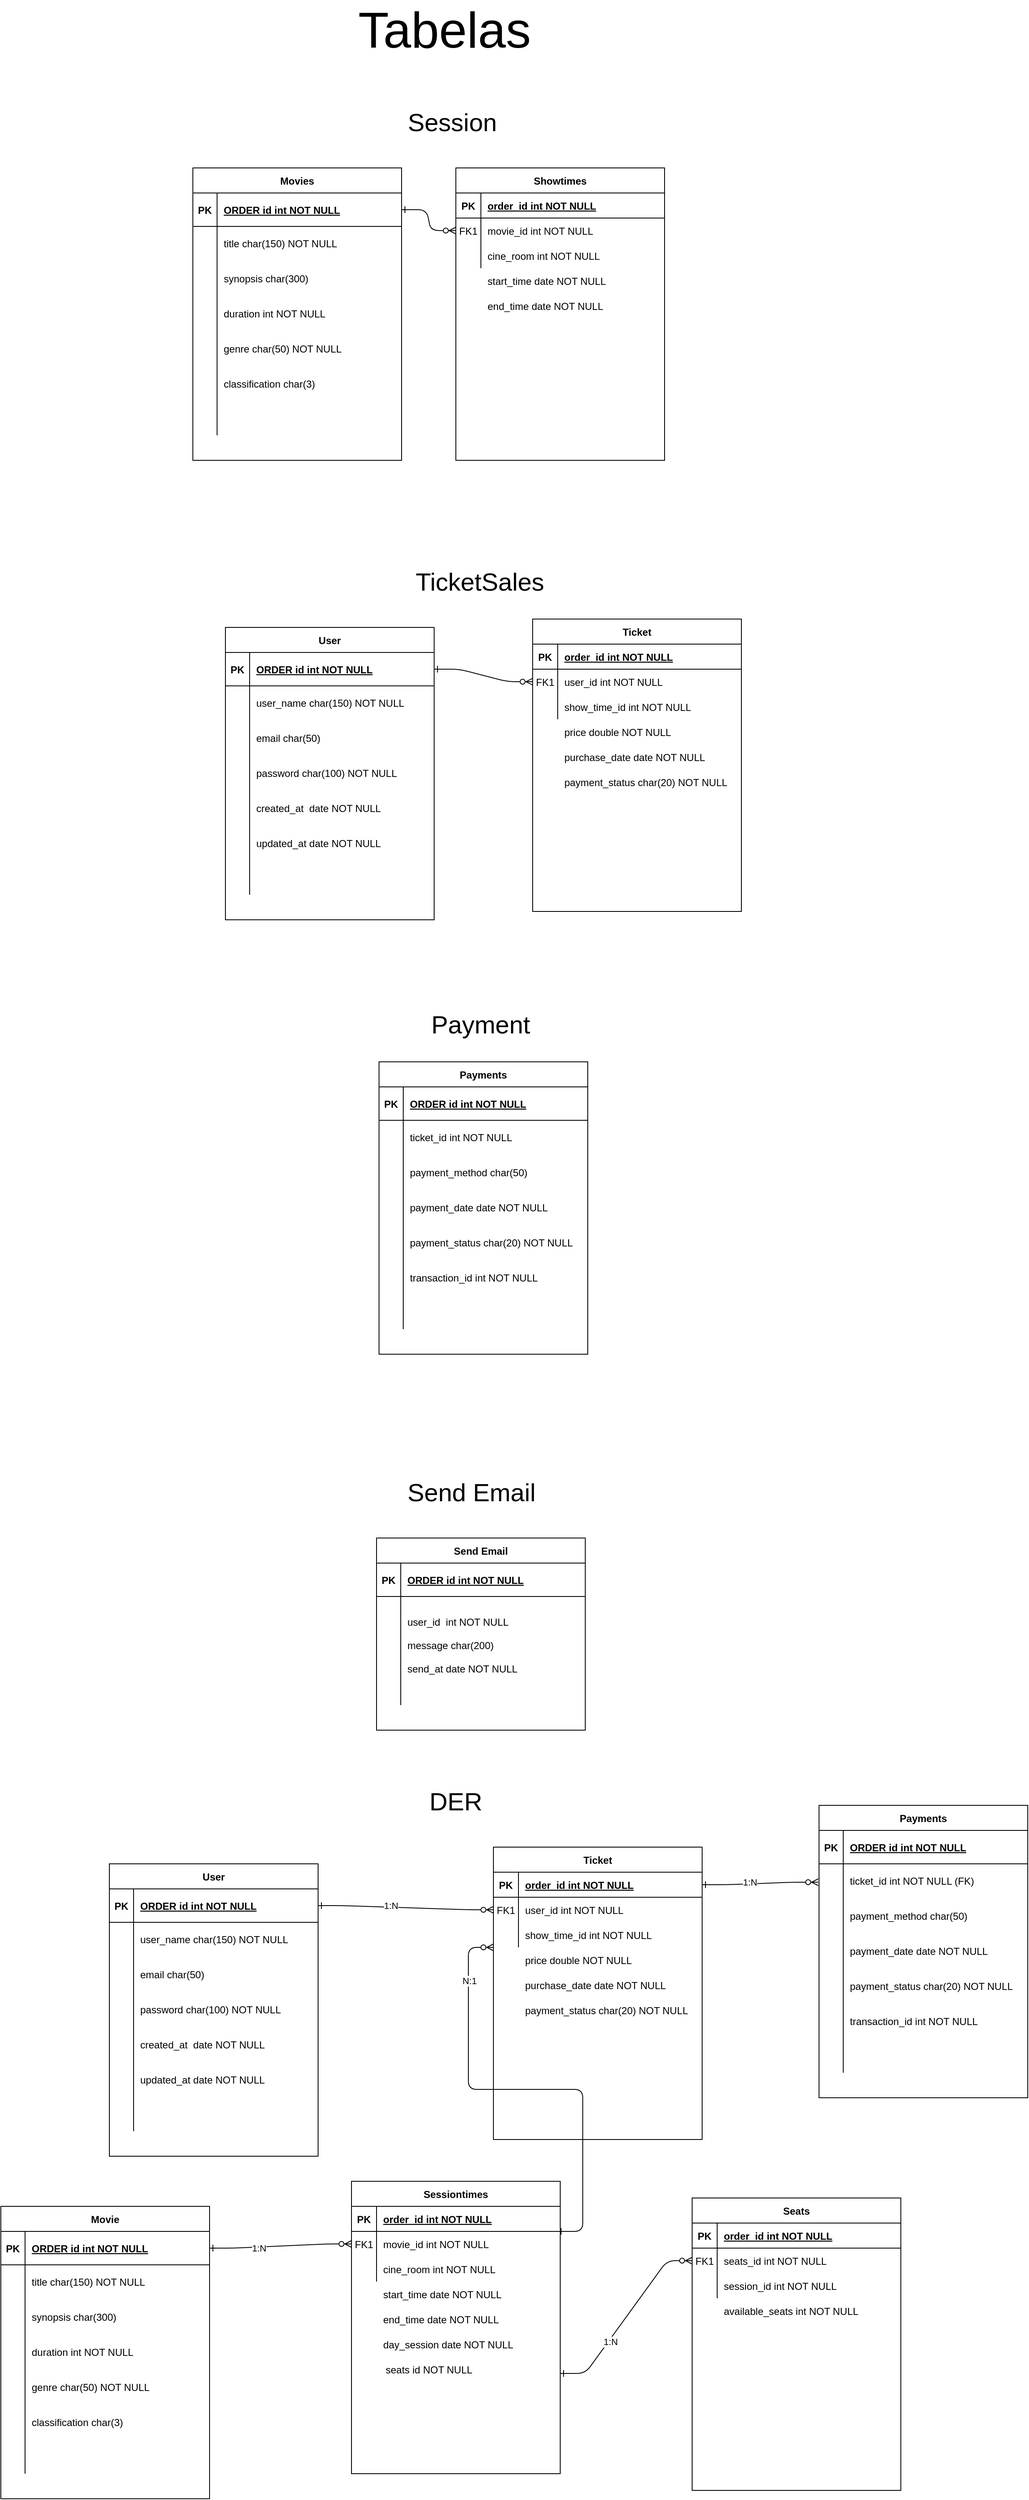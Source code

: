 <mxfile version="24.7.12">
  <diagram id="R2lEEEUBdFMjLlhIrx00" name="Page-1">
    <mxGraphModel dx="2284" dy="4046" grid="1" gridSize="10" guides="1" tooltips="1" connect="1" arrows="1" fold="1" page="1" pageScale="1" pageWidth="850" pageHeight="1100" math="0" shadow="0" extFonts="Permanent Marker^https://fonts.googleapis.com/css?family=Permanent+Marker">
      <root>
        <mxCell id="0" />
        <mxCell id="1" parent="0" />
        <mxCell id="wwVurhVHgyo2pNSKUcqr-189" value="" style="edgeStyle=entityRelationEdgeStyle;endArrow=ERzeroToMany;startArrow=ERone;endFill=1;startFill=0;exitX=1;exitY=0.5;exitDx=0;exitDy=0;" parent="1" edge="1">
          <mxGeometry width="100" height="100" relative="1" as="geometry">
            <mxPoint x="387" y="470" as="sourcePoint" />
            <mxPoint x="310" y="130" as="targetPoint" />
            <Array as="points">
              <mxPoint x="277" y="278" />
              <mxPoint x="337" y="305" />
              <mxPoint x="337" y="305" />
            </Array>
          </mxGeometry>
        </mxCell>
        <mxCell id="wwVurhVHgyo2pNSKUcqr-193" value="N:1" style="edgeLabel;html=1;align=center;verticalAlign=middle;resizable=0;points=[];" parent="wwVurhVHgyo2pNSKUcqr-189" vertex="1" connectable="0">
          <mxGeometry x="0.739" y="-1" relative="1" as="geometry">
            <mxPoint as="offset" />
          </mxGeometry>
        </mxCell>
        <mxCell id="C-vyLk0tnHw3VtMMgP7b-1" value="" style="edgeStyle=entityRelationEdgeStyle;endArrow=ERzeroToMany;startArrow=ERone;endFill=1;startFill=0;" parent="1" source="C-vyLk0tnHw3VtMMgP7b-24" target="C-vyLk0tnHw3VtMMgP7b-6" edge="1">
          <mxGeometry width="100" height="100" relative="1" as="geometry">
            <mxPoint x="180" y="-1360" as="sourcePoint" />
            <mxPoint x="280" y="-1460" as="targetPoint" />
          </mxGeometry>
        </mxCell>
        <mxCell id="C-vyLk0tnHw3VtMMgP7b-2" value="Showtimes" style="shape=table;startSize=30;container=1;collapsible=1;childLayout=tableLayout;fixedRows=1;rowLines=0;fontStyle=1;align=center;resizeLast=1;" parent="1" vertex="1">
          <mxGeometry x="265" y="-2000" width="250" height="350" as="geometry" />
        </mxCell>
        <mxCell id="C-vyLk0tnHw3VtMMgP7b-3" value="" style="shape=partialRectangle;collapsible=0;dropTarget=0;pointerEvents=0;fillColor=none;points=[[0,0.5],[1,0.5]];portConstraint=eastwest;top=0;left=0;right=0;bottom=1;" parent="C-vyLk0tnHw3VtMMgP7b-2" vertex="1">
          <mxGeometry y="30" width="250" height="30" as="geometry" />
        </mxCell>
        <mxCell id="C-vyLk0tnHw3VtMMgP7b-4" value="PK" style="shape=partialRectangle;overflow=hidden;connectable=0;fillColor=none;top=0;left=0;bottom=0;right=0;fontStyle=1;" parent="C-vyLk0tnHw3VtMMgP7b-3" vertex="1">
          <mxGeometry width="30" height="30" as="geometry">
            <mxRectangle width="30" height="30" as="alternateBounds" />
          </mxGeometry>
        </mxCell>
        <mxCell id="C-vyLk0tnHw3VtMMgP7b-5" value="order_id int NOT NULL " style="shape=partialRectangle;overflow=hidden;connectable=0;fillColor=none;top=0;left=0;bottom=0;right=0;align=left;spacingLeft=6;fontStyle=5;" parent="C-vyLk0tnHw3VtMMgP7b-3" vertex="1">
          <mxGeometry x="30" width="220" height="30" as="geometry">
            <mxRectangle width="220" height="30" as="alternateBounds" />
          </mxGeometry>
        </mxCell>
        <mxCell id="C-vyLk0tnHw3VtMMgP7b-6" value="" style="shape=partialRectangle;collapsible=0;dropTarget=0;pointerEvents=0;fillColor=none;points=[[0,0.5],[1,0.5]];portConstraint=eastwest;top=0;left=0;right=0;bottom=0;" parent="C-vyLk0tnHw3VtMMgP7b-2" vertex="1">
          <mxGeometry y="60" width="250" height="30" as="geometry" />
        </mxCell>
        <mxCell id="C-vyLk0tnHw3VtMMgP7b-7" value="FK1" style="shape=partialRectangle;overflow=hidden;connectable=0;fillColor=none;top=0;left=0;bottom=0;right=0;" parent="C-vyLk0tnHw3VtMMgP7b-6" vertex="1">
          <mxGeometry width="30" height="30" as="geometry">
            <mxRectangle width="30" height="30" as="alternateBounds" />
          </mxGeometry>
        </mxCell>
        <mxCell id="C-vyLk0tnHw3VtMMgP7b-8" value="movie_id int NOT NULL" style="shape=partialRectangle;overflow=hidden;connectable=0;fillColor=none;top=0;left=0;bottom=0;right=0;align=left;spacingLeft=6;" parent="C-vyLk0tnHw3VtMMgP7b-6" vertex="1">
          <mxGeometry x="30" width="220" height="30" as="geometry">
            <mxRectangle width="220" height="30" as="alternateBounds" />
          </mxGeometry>
        </mxCell>
        <mxCell id="C-vyLk0tnHw3VtMMgP7b-9" value="" style="shape=partialRectangle;collapsible=0;dropTarget=0;pointerEvents=0;fillColor=none;points=[[0,0.5],[1,0.5]];portConstraint=eastwest;top=0;left=0;right=0;bottom=0;" parent="C-vyLk0tnHw3VtMMgP7b-2" vertex="1">
          <mxGeometry y="90" width="250" height="30" as="geometry" />
        </mxCell>
        <mxCell id="C-vyLk0tnHw3VtMMgP7b-10" value="" style="shape=partialRectangle;overflow=hidden;connectable=0;fillColor=none;top=0;left=0;bottom=0;right=0;" parent="C-vyLk0tnHw3VtMMgP7b-9" vertex="1">
          <mxGeometry width="30" height="30" as="geometry">
            <mxRectangle width="30" height="30" as="alternateBounds" />
          </mxGeometry>
        </mxCell>
        <mxCell id="C-vyLk0tnHw3VtMMgP7b-11" value="cine_room int NOT NULL" style="shape=partialRectangle;overflow=hidden;connectable=0;fillColor=none;top=0;left=0;bottom=0;right=0;align=left;spacingLeft=6;" parent="C-vyLk0tnHw3VtMMgP7b-9" vertex="1">
          <mxGeometry x="30" width="220" height="30" as="geometry">
            <mxRectangle width="220" height="30" as="alternateBounds" />
          </mxGeometry>
        </mxCell>
        <mxCell id="C-vyLk0tnHw3VtMMgP7b-23" value="Movies" style="shape=table;startSize=30;container=1;collapsible=1;childLayout=tableLayout;fixedRows=1;rowLines=0;fontStyle=1;align=center;resizeLast=1;" parent="1" vertex="1">
          <mxGeometry x="-50" y="-2000" width="250" height="350" as="geometry">
            <mxRectangle x="121" y="120" width="80" height="30" as="alternateBounds" />
          </mxGeometry>
        </mxCell>
        <mxCell id="C-vyLk0tnHw3VtMMgP7b-24" value="" style="shape=partialRectangle;collapsible=0;dropTarget=0;pointerEvents=0;fillColor=none;points=[[0,0.5],[1,0.5]];portConstraint=eastwest;top=0;left=0;right=0;bottom=1;" parent="C-vyLk0tnHw3VtMMgP7b-23" vertex="1">
          <mxGeometry y="30" width="250" height="40" as="geometry" />
        </mxCell>
        <mxCell id="C-vyLk0tnHw3VtMMgP7b-25" value="PK" style="shape=partialRectangle;overflow=hidden;connectable=0;fillColor=none;top=0;left=0;bottom=0;right=0;fontStyle=1;" parent="C-vyLk0tnHw3VtMMgP7b-24" vertex="1">
          <mxGeometry width="29" height="40" as="geometry">
            <mxRectangle width="29" height="40" as="alternateBounds" />
          </mxGeometry>
        </mxCell>
        <mxCell id="C-vyLk0tnHw3VtMMgP7b-26" value="ORDER id int NOT NULL" style="shape=partialRectangle;overflow=hidden;connectable=0;fillColor=none;top=0;left=0;bottom=0;right=0;align=left;spacingLeft=6;fontStyle=5;" parent="C-vyLk0tnHw3VtMMgP7b-24" vertex="1">
          <mxGeometry x="29" width="221" height="40" as="geometry">
            <mxRectangle width="221" height="40" as="alternateBounds" />
          </mxGeometry>
        </mxCell>
        <mxCell id="C-vyLk0tnHw3VtMMgP7b-27" value="" style="shape=partialRectangle;collapsible=0;dropTarget=0;pointerEvents=0;fillColor=none;points=[[0,0.5],[1,0.5]];portConstraint=eastwest;top=0;left=0;right=0;bottom=0;" parent="C-vyLk0tnHw3VtMMgP7b-23" vertex="1">
          <mxGeometry y="70" width="250" height="250" as="geometry" />
        </mxCell>
        <mxCell id="C-vyLk0tnHw3VtMMgP7b-28" value="" style="shape=partialRectangle;overflow=hidden;connectable=0;fillColor=none;top=0;left=0;bottom=0;right=0;" parent="C-vyLk0tnHw3VtMMgP7b-27" vertex="1">
          <mxGeometry width="29" height="250" as="geometry">
            <mxRectangle width="29" height="250" as="alternateBounds" />
          </mxGeometry>
        </mxCell>
        <mxCell id="C-vyLk0tnHw3VtMMgP7b-29" value="title char(150) NOT NULL&#xa;&#xa;&#xa;synopsis char(300)&#xa;&#xa;&#xa;duration int NOT NULL&#xa;&#xa;&#xa;genre char(50) NOT NULL&#xa;&#xa;&#xa;classification char(3)&#xa;&#xa;&#xa;" style="shape=partialRectangle;overflow=hidden;connectable=0;fillColor=none;top=0;left=0;bottom=0;right=0;align=left;spacingLeft=6;" parent="C-vyLk0tnHw3VtMMgP7b-27" vertex="1">
          <mxGeometry x="29" width="221" height="250" as="geometry">
            <mxRectangle width="221" height="250" as="alternateBounds" />
          </mxGeometry>
        </mxCell>
        <mxCell id="wwVurhVHgyo2pNSKUcqr-1" value="&lt;font style=&quot;font-size: 30px;&quot;&gt;Session&amp;nbsp;&lt;/font&gt;" style="text;html=1;align=center;verticalAlign=middle;whiteSpace=wrap;rounded=0;" parent="1" vertex="1">
          <mxGeometry x="130" y="-2060" width="270" height="10" as="geometry" />
        </mxCell>
        <mxCell id="wwVurhVHgyo2pNSKUcqr-3" value="" style="shape=partialRectangle;overflow=hidden;connectable=0;fillColor=none;top=0;left=0;bottom=0;right=0;" parent="1" vertex="1">
          <mxGeometry x="-39" y="-1870" width="29" height="30" as="geometry">
            <mxRectangle width="29" height="30" as="alternateBounds" />
          </mxGeometry>
        </mxCell>
        <mxCell id="wwVurhVHgyo2pNSKUcqr-4" value="start_time date NOT NULL" style="shape=partialRectangle;overflow=hidden;connectable=0;fillColor=none;top=0;left=0;bottom=0;right=0;align=left;spacingLeft=6;" parent="1" vertex="1">
          <mxGeometry x="295" y="-1880" width="220" height="30" as="geometry">
            <mxRectangle width="220" height="30" as="alternateBounds" />
          </mxGeometry>
        </mxCell>
        <mxCell id="wwVurhVHgyo2pNSKUcqr-5" value="end_time date NOT NULL" style="shape=partialRectangle;overflow=hidden;connectable=0;fillColor=none;top=0;left=0;bottom=0;right=0;align=left;spacingLeft=6;" parent="1" vertex="1">
          <mxGeometry x="295" y="-1850" width="220" height="30" as="geometry">
            <mxRectangle width="220" height="30" as="alternateBounds" />
          </mxGeometry>
        </mxCell>
        <mxCell id="wwVurhVHgyo2pNSKUcqr-28" value="" style="edgeStyle=entityRelationEdgeStyle;endArrow=ERzeroToMany;startArrow=ERone;endFill=1;startFill=0;" parent="1" source="wwVurhVHgyo2pNSKUcqr-40" target="wwVurhVHgyo2pNSKUcqr-33" edge="1">
          <mxGeometry width="100" height="100" relative="1" as="geometry">
            <mxPoint x="272" y="-820" as="sourcePoint" />
            <mxPoint x="372" y="-920" as="targetPoint" />
          </mxGeometry>
        </mxCell>
        <mxCell id="wwVurhVHgyo2pNSKUcqr-29" value="Ticket" style="shape=table;startSize=30;container=1;collapsible=1;childLayout=tableLayout;fixedRows=1;rowLines=0;fontStyle=1;align=center;resizeLast=1;" parent="1" vertex="1">
          <mxGeometry x="357" y="-1460" width="250" height="350" as="geometry" />
        </mxCell>
        <mxCell id="wwVurhVHgyo2pNSKUcqr-30" value="" style="shape=partialRectangle;collapsible=0;dropTarget=0;pointerEvents=0;fillColor=none;points=[[0,0.5],[1,0.5]];portConstraint=eastwest;top=0;left=0;right=0;bottom=1;" parent="wwVurhVHgyo2pNSKUcqr-29" vertex="1">
          <mxGeometry y="30" width="250" height="30" as="geometry" />
        </mxCell>
        <mxCell id="wwVurhVHgyo2pNSKUcqr-31" value="PK" style="shape=partialRectangle;overflow=hidden;connectable=0;fillColor=none;top=0;left=0;bottom=0;right=0;fontStyle=1;" parent="wwVurhVHgyo2pNSKUcqr-30" vertex="1">
          <mxGeometry width="30" height="30" as="geometry">
            <mxRectangle width="30" height="30" as="alternateBounds" />
          </mxGeometry>
        </mxCell>
        <mxCell id="wwVurhVHgyo2pNSKUcqr-32" value="order_id int NOT NULL " style="shape=partialRectangle;overflow=hidden;connectable=0;fillColor=none;top=0;left=0;bottom=0;right=0;align=left;spacingLeft=6;fontStyle=5;" parent="wwVurhVHgyo2pNSKUcqr-30" vertex="1">
          <mxGeometry x="30" width="220" height="30" as="geometry">
            <mxRectangle width="220" height="30" as="alternateBounds" />
          </mxGeometry>
        </mxCell>
        <mxCell id="wwVurhVHgyo2pNSKUcqr-33" value="" style="shape=partialRectangle;collapsible=0;dropTarget=0;pointerEvents=0;fillColor=none;points=[[0,0.5],[1,0.5]];portConstraint=eastwest;top=0;left=0;right=0;bottom=0;" parent="wwVurhVHgyo2pNSKUcqr-29" vertex="1">
          <mxGeometry y="60" width="250" height="30" as="geometry" />
        </mxCell>
        <mxCell id="wwVurhVHgyo2pNSKUcqr-34" value="FK1" style="shape=partialRectangle;overflow=hidden;connectable=0;fillColor=none;top=0;left=0;bottom=0;right=0;" parent="wwVurhVHgyo2pNSKUcqr-33" vertex="1">
          <mxGeometry width="30" height="30" as="geometry">
            <mxRectangle width="30" height="30" as="alternateBounds" />
          </mxGeometry>
        </mxCell>
        <mxCell id="wwVurhVHgyo2pNSKUcqr-35" value="user_id int NOT NULL" style="shape=partialRectangle;overflow=hidden;connectable=0;fillColor=none;top=0;left=0;bottom=0;right=0;align=left;spacingLeft=6;" parent="wwVurhVHgyo2pNSKUcqr-33" vertex="1">
          <mxGeometry x="30" width="220" height="30" as="geometry">
            <mxRectangle width="220" height="30" as="alternateBounds" />
          </mxGeometry>
        </mxCell>
        <mxCell id="wwVurhVHgyo2pNSKUcqr-36" value="" style="shape=partialRectangle;collapsible=0;dropTarget=0;pointerEvents=0;fillColor=none;points=[[0,0.5],[1,0.5]];portConstraint=eastwest;top=0;left=0;right=0;bottom=0;" parent="wwVurhVHgyo2pNSKUcqr-29" vertex="1">
          <mxGeometry y="90" width="250" height="30" as="geometry" />
        </mxCell>
        <mxCell id="wwVurhVHgyo2pNSKUcqr-37" value="" style="shape=partialRectangle;overflow=hidden;connectable=0;fillColor=none;top=0;left=0;bottom=0;right=0;" parent="wwVurhVHgyo2pNSKUcqr-36" vertex="1">
          <mxGeometry width="30" height="30" as="geometry">
            <mxRectangle width="30" height="30" as="alternateBounds" />
          </mxGeometry>
        </mxCell>
        <mxCell id="wwVurhVHgyo2pNSKUcqr-38" value="show_time_id int NOT NULL" style="shape=partialRectangle;overflow=hidden;connectable=0;fillColor=none;top=0;left=0;bottom=0;right=0;align=left;spacingLeft=6;" parent="wwVurhVHgyo2pNSKUcqr-36" vertex="1">
          <mxGeometry x="30" width="220" height="30" as="geometry">
            <mxRectangle width="220" height="30" as="alternateBounds" />
          </mxGeometry>
        </mxCell>
        <mxCell id="wwVurhVHgyo2pNSKUcqr-39" value="User" style="shape=table;startSize=30;container=1;collapsible=1;childLayout=tableLayout;fixedRows=1;rowLines=0;fontStyle=1;align=center;resizeLast=1;" parent="1" vertex="1">
          <mxGeometry x="-11" y="-1450" width="250" height="350" as="geometry">
            <mxRectangle x="121" y="120" width="80" height="30" as="alternateBounds" />
          </mxGeometry>
        </mxCell>
        <mxCell id="wwVurhVHgyo2pNSKUcqr-40" value="" style="shape=partialRectangle;collapsible=0;dropTarget=0;pointerEvents=0;fillColor=none;points=[[0,0.5],[1,0.5]];portConstraint=eastwest;top=0;left=0;right=0;bottom=1;" parent="wwVurhVHgyo2pNSKUcqr-39" vertex="1">
          <mxGeometry y="30" width="250" height="40" as="geometry" />
        </mxCell>
        <mxCell id="wwVurhVHgyo2pNSKUcqr-41" value="PK" style="shape=partialRectangle;overflow=hidden;connectable=0;fillColor=none;top=0;left=0;bottom=0;right=0;fontStyle=1;" parent="wwVurhVHgyo2pNSKUcqr-40" vertex="1">
          <mxGeometry width="29" height="40" as="geometry">
            <mxRectangle width="29" height="40" as="alternateBounds" />
          </mxGeometry>
        </mxCell>
        <mxCell id="wwVurhVHgyo2pNSKUcqr-42" value="ORDER id int NOT NULL" style="shape=partialRectangle;overflow=hidden;connectable=0;fillColor=none;top=0;left=0;bottom=0;right=0;align=left;spacingLeft=6;fontStyle=5;" parent="wwVurhVHgyo2pNSKUcqr-40" vertex="1">
          <mxGeometry x="29" width="221" height="40" as="geometry">
            <mxRectangle width="221" height="40" as="alternateBounds" />
          </mxGeometry>
        </mxCell>
        <mxCell id="wwVurhVHgyo2pNSKUcqr-43" value="" style="shape=partialRectangle;collapsible=0;dropTarget=0;pointerEvents=0;fillColor=none;points=[[0,0.5],[1,0.5]];portConstraint=eastwest;top=0;left=0;right=0;bottom=0;" parent="wwVurhVHgyo2pNSKUcqr-39" vertex="1">
          <mxGeometry y="70" width="250" height="250" as="geometry" />
        </mxCell>
        <mxCell id="wwVurhVHgyo2pNSKUcqr-44" value="" style="shape=partialRectangle;overflow=hidden;connectable=0;fillColor=none;top=0;left=0;bottom=0;right=0;" parent="wwVurhVHgyo2pNSKUcqr-43" vertex="1">
          <mxGeometry width="29" height="250" as="geometry">
            <mxRectangle width="29" height="250" as="alternateBounds" />
          </mxGeometry>
        </mxCell>
        <mxCell id="wwVurhVHgyo2pNSKUcqr-45" value="user_name char(150) NOT NULL&#xa;&#xa;&#xa;email char(50)&#xa;&#xa;&#xa;password char(100) NOT NULL&#xa;&#xa;&#xa;created_at  date NOT NULL&#xa;&#xa;&#xa;updated_at date NOT NULL&#xa;&#xa;&#xa;" style="shape=partialRectangle;overflow=hidden;connectable=0;fillColor=none;top=0;left=0;bottom=0;right=0;align=left;spacingLeft=6;" parent="wwVurhVHgyo2pNSKUcqr-43" vertex="1">
          <mxGeometry x="29" width="221" height="250" as="geometry">
            <mxRectangle width="221" height="250" as="alternateBounds" />
          </mxGeometry>
        </mxCell>
        <mxCell id="wwVurhVHgyo2pNSKUcqr-46" value="&lt;font style=&quot;font-size: 30px;&quot;&gt;TicketSales&amp;nbsp;&lt;/font&gt;" style="text;html=1;align=center;verticalAlign=middle;whiteSpace=wrap;rounded=0;" parent="1" vertex="1">
          <mxGeometry x="163" y="-1510" width="270" height="10" as="geometry" />
        </mxCell>
        <mxCell id="wwVurhVHgyo2pNSKUcqr-47" value="" style="shape=partialRectangle;overflow=hidden;connectable=0;fillColor=none;top=0;left=0;bottom=0;right=0;" parent="1" vertex="1">
          <mxGeometry x="53" y="-1330" width="29" height="30" as="geometry">
            <mxRectangle width="29" height="30" as="alternateBounds" />
          </mxGeometry>
        </mxCell>
        <mxCell id="wwVurhVHgyo2pNSKUcqr-48" value="price double NOT NULL" style="shape=partialRectangle;overflow=hidden;connectable=0;fillColor=none;top=0;left=0;bottom=0;right=0;align=left;spacingLeft=6;" parent="1" vertex="1">
          <mxGeometry x="387" y="-1340" width="220" height="30" as="geometry">
            <mxRectangle width="220" height="30" as="alternateBounds" />
          </mxGeometry>
        </mxCell>
        <mxCell id="wwVurhVHgyo2pNSKUcqr-49" value="purchase_date date NOT NULL" style="shape=partialRectangle;overflow=hidden;connectable=0;fillColor=none;top=0;left=0;bottom=0;right=0;align=left;spacingLeft=6;" parent="1" vertex="1">
          <mxGeometry x="387" y="-1310" width="220" height="30" as="geometry">
            <mxRectangle width="220" height="30" as="alternateBounds" />
          </mxGeometry>
        </mxCell>
        <mxCell id="wwVurhVHgyo2pNSKUcqr-50" value="payment_status char(20) NOT NULL" style="shape=partialRectangle;overflow=hidden;connectable=0;fillColor=none;top=0;left=0;bottom=0;right=0;align=left;spacingLeft=6;" parent="1" vertex="1">
          <mxGeometry x="387" y="-1280" width="220" height="30" as="geometry">
            <mxRectangle width="220" height="30" as="alternateBounds" />
          </mxGeometry>
        </mxCell>
        <mxCell id="wwVurhVHgyo2pNSKUcqr-85" value="Payments" style="shape=table;startSize=30;container=1;collapsible=1;childLayout=tableLayout;fixedRows=1;rowLines=0;fontStyle=1;align=center;resizeLast=1;" parent="1" vertex="1">
          <mxGeometry x="173" y="-930" width="250" height="350" as="geometry">
            <mxRectangle x="121" y="120" width="80" height="30" as="alternateBounds" />
          </mxGeometry>
        </mxCell>
        <mxCell id="wwVurhVHgyo2pNSKUcqr-86" value="" style="shape=partialRectangle;collapsible=0;dropTarget=0;pointerEvents=0;fillColor=none;points=[[0,0.5],[1,0.5]];portConstraint=eastwest;top=0;left=0;right=0;bottom=1;" parent="wwVurhVHgyo2pNSKUcqr-85" vertex="1">
          <mxGeometry y="30" width="250" height="40" as="geometry" />
        </mxCell>
        <mxCell id="wwVurhVHgyo2pNSKUcqr-87" value="PK" style="shape=partialRectangle;overflow=hidden;connectable=0;fillColor=none;top=0;left=0;bottom=0;right=0;fontStyle=1;" parent="wwVurhVHgyo2pNSKUcqr-86" vertex="1">
          <mxGeometry width="29" height="40" as="geometry">
            <mxRectangle width="29" height="40" as="alternateBounds" />
          </mxGeometry>
        </mxCell>
        <mxCell id="wwVurhVHgyo2pNSKUcqr-88" value="ORDER id int NOT NULL" style="shape=partialRectangle;overflow=hidden;connectable=0;fillColor=none;top=0;left=0;bottom=0;right=0;align=left;spacingLeft=6;fontStyle=5;" parent="wwVurhVHgyo2pNSKUcqr-86" vertex="1">
          <mxGeometry x="29" width="221" height="40" as="geometry">
            <mxRectangle width="221" height="40" as="alternateBounds" />
          </mxGeometry>
        </mxCell>
        <mxCell id="wwVurhVHgyo2pNSKUcqr-89" value="" style="shape=partialRectangle;collapsible=0;dropTarget=0;pointerEvents=0;fillColor=none;points=[[0,0.5],[1,0.5]];portConstraint=eastwest;top=0;left=0;right=0;bottom=0;" parent="wwVurhVHgyo2pNSKUcqr-85" vertex="1">
          <mxGeometry y="70" width="250" height="250" as="geometry" />
        </mxCell>
        <mxCell id="wwVurhVHgyo2pNSKUcqr-90" value="" style="shape=partialRectangle;overflow=hidden;connectable=0;fillColor=none;top=0;left=0;bottom=0;right=0;" parent="wwVurhVHgyo2pNSKUcqr-89" vertex="1">
          <mxGeometry width="29" height="250" as="geometry">
            <mxRectangle width="29" height="250" as="alternateBounds" />
          </mxGeometry>
        </mxCell>
        <mxCell id="wwVurhVHgyo2pNSKUcqr-91" value="ticket_id int NOT NULL&#xa;&#xa;&#xa;payment_method char(50)&#xa;&#xa;&#xa;payment_date date NOT NULL&#xa;&#xa;&#xa;payment_status char(20) NOT NULL&#xa;&#xa;&#xa;transaction_id int NOT NULL&#xa;&#xa;&#xa;" style="shape=partialRectangle;overflow=hidden;connectable=0;fillColor=none;top=0;left=0;bottom=0;right=0;align=left;spacingLeft=6;" parent="wwVurhVHgyo2pNSKUcqr-89" vertex="1">
          <mxGeometry x="29" width="221" height="250" as="geometry">
            <mxRectangle width="221" height="250" as="alternateBounds" />
          </mxGeometry>
        </mxCell>
        <mxCell id="wwVurhVHgyo2pNSKUcqr-92" value="&lt;font style=&quot;font-size: 30px;&quot;&gt;Payment&amp;nbsp;&lt;/font&gt;" style="text;html=1;align=center;verticalAlign=middle;whiteSpace=wrap;rounded=0;" parent="1" vertex="1">
          <mxGeometry x="164" y="-980" width="270" height="10" as="geometry" />
        </mxCell>
        <mxCell id="wwVurhVHgyo2pNSKUcqr-93" value="" style="shape=partialRectangle;overflow=hidden;connectable=0;fillColor=none;top=0;left=0;bottom=0;right=0;" parent="1" vertex="1">
          <mxGeometry x="237" y="-810" width="29" height="30" as="geometry">
            <mxRectangle width="29" height="30" as="alternateBounds" />
          </mxGeometry>
        </mxCell>
        <mxCell id="wwVurhVHgyo2pNSKUcqr-97" value="Send Email" style="shape=table;startSize=30;container=1;collapsible=1;childLayout=tableLayout;fixedRows=1;rowLines=0;fontStyle=1;align=center;resizeLast=1;" parent="1" vertex="1">
          <mxGeometry x="170" y="-360" width="250" height="230" as="geometry">
            <mxRectangle x="121" y="120" width="80" height="30" as="alternateBounds" />
          </mxGeometry>
        </mxCell>
        <mxCell id="wwVurhVHgyo2pNSKUcqr-98" value="" style="shape=partialRectangle;collapsible=0;dropTarget=0;pointerEvents=0;fillColor=none;points=[[0,0.5],[1,0.5]];portConstraint=eastwest;top=0;left=0;right=0;bottom=1;" parent="wwVurhVHgyo2pNSKUcqr-97" vertex="1">
          <mxGeometry y="30" width="250" height="40" as="geometry" />
        </mxCell>
        <mxCell id="wwVurhVHgyo2pNSKUcqr-99" value="PK" style="shape=partialRectangle;overflow=hidden;connectable=0;fillColor=none;top=0;left=0;bottom=0;right=0;fontStyle=1;" parent="wwVurhVHgyo2pNSKUcqr-98" vertex="1">
          <mxGeometry width="29" height="40" as="geometry">
            <mxRectangle width="29" height="40" as="alternateBounds" />
          </mxGeometry>
        </mxCell>
        <mxCell id="wwVurhVHgyo2pNSKUcqr-100" value="ORDER id int NOT NULL" style="shape=partialRectangle;overflow=hidden;connectable=0;fillColor=none;top=0;left=0;bottom=0;right=0;align=left;spacingLeft=6;fontStyle=5;" parent="wwVurhVHgyo2pNSKUcqr-98" vertex="1">
          <mxGeometry x="29" width="221" height="40" as="geometry">
            <mxRectangle width="221" height="40" as="alternateBounds" />
          </mxGeometry>
        </mxCell>
        <mxCell id="wwVurhVHgyo2pNSKUcqr-101" value="" style="shape=partialRectangle;collapsible=0;dropTarget=0;pointerEvents=0;fillColor=none;points=[[0,0.5],[1,0.5]];portConstraint=eastwest;top=0;left=0;right=0;bottom=0;" parent="wwVurhVHgyo2pNSKUcqr-97" vertex="1">
          <mxGeometry y="70" width="250" height="130" as="geometry" />
        </mxCell>
        <mxCell id="wwVurhVHgyo2pNSKUcqr-102" value="" style="shape=partialRectangle;overflow=hidden;connectable=0;fillColor=none;top=0;left=0;bottom=0;right=0;" parent="wwVurhVHgyo2pNSKUcqr-101" vertex="1">
          <mxGeometry width="29" height="130" as="geometry">
            <mxRectangle width="29" height="130" as="alternateBounds" />
          </mxGeometry>
        </mxCell>
        <mxCell id="wwVurhVHgyo2pNSKUcqr-103" value="user_id  int NOT NULL&#xa;&#xa;message char(200)&#xa;&#xa;send_at date NOT NULL&#xa;" style="shape=partialRectangle;overflow=hidden;connectable=0;fillColor=none;top=0;left=0;bottom=0;right=0;align=left;spacingLeft=6;" parent="wwVurhVHgyo2pNSKUcqr-101" vertex="1">
          <mxGeometry x="29" width="221" height="130" as="geometry">
            <mxRectangle width="221" height="130" as="alternateBounds" />
          </mxGeometry>
        </mxCell>
        <mxCell id="wwVurhVHgyo2pNSKUcqr-104" value="&lt;font style=&quot;font-size: 30px;&quot;&gt;Send Email&amp;nbsp;&lt;/font&gt;" style="text;html=1;align=center;verticalAlign=middle;whiteSpace=wrap;rounded=0;" parent="1" vertex="1">
          <mxGeometry x="153" y="-420" width="270" height="10" as="geometry" />
        </mxCell>
        <mxCell id="wwVurhVHgyo2pNSKUcqr-105" value="" style="shape=partialRectangle;overflow=hidden;connectable=0;fillColor=none;top=0;left=0;bottom=0;right=0;" parent="1" vertex="1">
          <mxGeometry x="226" y="-250" width="29" height="30" as="geometry">
            <mxRectangle width="29" height="30" as="alternateBounds" />
          </mxGeometry>
        </mxCell>
        <mxCell id="wwVurhVHgyo2pNSKUcqr-107" value="&lt;font style=&quot;font-size: 30px;&quot;&gt;DER&lt;/font&gt;" style="text;html=1;align=center;verticalAlign=middle;whiteSpace=wrap;rounded=0;" parent="1" vertex="1">
          <mxGeometry x="130" y="-50" width="270" height="10" as="geometry" />
        </mxCell>
        <mxCell id="wwVurhVHgyo2pNSKUcqr-108" value="&lt;font style=&quot;font-size: 60px;&quot;&gt;Tabelas&lt;/font&gt;" style="text;html=1;align=center;verticalAlign=middle;whiteSpace=wrap;rounded=0;" parent="1" vertex="1">
          <mxGeometry x="-45" y="-2170" width="593" height="10" as="geometry" />
        </mxCell>
        <mxCell id="wwVurhVHgyo2pNSKUcqr-131" value="" style="edgeStyle=entityRelationEdgeStyle;endArrow=ERzeroToMany;startArrow=ERone;endFill=1;startFill=0;" parent="1" source="wwVurhVHgyo2pNSKUcqr-143" target="wwVurhVHgyo2pNSKUcqr-136" edge="1">
          <mxGeometry width="100" height="100" relative="1" as="geometry">
            <mxPoint x="133" y="660" as="sourcePoint" />
            <mxPoint x="233" y="560" as="targetPoint" />
          </mxGeometry>
        </mxCell>
        <mxCell id="wwVurhVHgyo2pNSKUcqr-153" value="1:N" style="edgeLabel;html=1;align=center;verticalAlign=middle;resizable=0;points=[];" parent="wwVurhVHgyo2pNSKUcqr-131" vertex="1" connectable="0">
          <mxGeometry x="-0.177" y="2" relative="1" as="geometry">
            <mxPoint as="offset" />
          </mxGeometry>
        </mxCell>
        <mxCell id="wwVurhVHgyo2pNSKUcqr-132" value="Ticket" style="shape=table;startSize=30;container=1;collapsible=1;childLayout=tableLayout;fixedRows=1;rowLines=0;fontStyle=1;align=center;resizeLast=1;" parent="1" vertex="1">
          <mxGeometry x="310" y="10" width="250" height="350" as="geometry" />
        </mxCell>
        <mxCell id="wwVurhVHgyo2pNSKUcqr-133" value="" style="shape=partialRectangle;collapsible=0;dropTarget=0;pointerEvents=0;fillColor=none;points=[[0,0.5],[1,0.5]];portConstraint=eastwest;top=0;left=0;right=0;bottom=1;" parent="wwVurhVHgyo2pNSKUcqr-132" vertex="1">
          <mxGeometry y="30" width="250" height="30" as="geometry" />
        </mxCell>
        <mxCell id="wwVurhVHgyo2pNSKUcqr-134" value="PK" style="shape=partialRectangle;overflow=hidden;connectable=0;fillColor=none;top=0;left=0;bottom=0;right=0;fontStyle=1;" parent="wwVurhVHgyo2pNSKUcqr-133" vertex="1">
          <mxGeometry width="30" height="30" as="geometry">
            <mxRectangle width="30" height="30" as="alternateBounds" />
          </mxGeometry>
        </mxCell>
        <mxCell id="wwVurhVHgyo2pNSKUcqr-135" value="order_id int NOT NULL " style="shape=partialRectangle;overflow=hidden;connectable=0;fillColor=none;top=0;left=0;bottom=0;right=0;align=left;spacingLeft=6;fontStyle=5;" parent="wwVurhVHgyo2pNSKUcqr-133" vertex="1">
          <mxGeometry x="30" width="220" height="30" as="geometry">
            <mxRectangle width="220" height="30" as="alternateBounds" />
          </mxGeometry>
        </mxCell>
        <mxCell id="wwVurhVHgyo2pNSKUcqr-136" value="" style="shape=partialRectangle;collapsible=0;dropTarget=0;pointerEvents=0;fillColor=none;points=[[0,0.5],[1,0.5]];portConstraint=eastwest;top=0;left=0;right=0;bottom=0;" parent="wwVurhVHgyo2pNSKUcqr-132" vertex="1">
          <mxGeometry y="60" width="250" height="30" as="geometry" />
        </mxCell>
        <mxCell id="wwVurhVHgyo2pNSKUcqr-137" value="FK1" style="shape=partialRectangle;overflow=hidden;connectable=0;fillColor=none;top=0;left=0;bottom=0;right=0;" parent="wwVurhVHgyo2pNSKUcqr-136" vertex="1">
          <mxGeometry width="30" height="30" as="geometry">
            <mxRectangle width="30" height="30" as="alternateBounds" />
          </mxGeometry>
        </mxCell>
        <mxCell id="wwVurhVHgyo2pNSKUcqr-138" value="user_id int NOT NULL" style="shape=partialRectangle;overflow=hidden;connectable=0;fillColor=none;top=0;left=0;bottom=0;right=0;align=left;spacingLeft=6;" parent="wwVurhVHgyo2pNSKUcqr-136" vertex="1">
          <mxGeometry x="30" width="220" height="30" as="geometry">
            <mxRectangle width="220" height="30" as="alternateBounds" />
          </mxGeometry>
        </mxCell>
        <mxCell id="wwVurhVHgyo2pNSKUcqr-139" value="" style="shape=partialRectangle;collapsible=0;dropTarget=0;pointerEvents=0;fillColor=none;points=[[0,0.5],[1,0.5]];portConstraint=eastwest;top=0;left=0;right=0;bottom=0;" parent="wwVurhVHgyo2pNSKUcqr-132" vertex="1">
          <mxGeometry y="90" width="250" height="30" as="geometry" />
        </mxCell>
        <mxCell id="wwVurhVHgyo2pNSKUcqr-140" value="" style="shape=partialRectangle;overflow=hidden;connectable=0;fillColor=none;top=0;left=0;bottom=0;right=0;" parent="wwVurhVHgyo2pNSKUcqr-139" vertex="1">
          <mxGeometry width="30" height="30" as="geometry">
            <mxRectangle width="30" height="30" as="alternateBounds" />
          </mxGeometry>
        </mxCell>
        <mxCell id="wwVurhVHgyo2pNSKUcqr-141" value="show_time_id int NOT NULL" style="shape=partialRectangle;overflow=hidden;connectable=0;fillColor=none;top=0;left=0;bottom=0;right=0;align=left;spacingLeft=6;" parent="wwVurhVHgyo2pNSKUcqr-139" vertex="1">
          <mxGeometry x="30" width="220" height="30" as="geometry">
            <mxRectangle width="220" height="30" as="alternateBounds" />
          </mxGeometry>
        </mxCell>
        <mxCell id="wwVurhVHgyo2pNSKUcqr-142" value="User" style="shape=table;startSize=30;container=1;collapsible=1;childLayout=tableLayout;fixedRows=1;rowLines=0;fontStyle=1;align=center;resizeLast=1;" parent="1" vertex="1">
          <mxGeometry x="-150" y="30" width="250" height="350" as="geometry">
            <mxRectangle x="121" y="120" width="80" height="30" as="alternateBounds" />
          </mxGeometry>
        </mxCell>
        <mxCell id="wwVurhVHgyo2pNSKUcqr-143" value="" style="shape=partialRectangle;collapsible=0;dropTarget=0;pointerEvents=0;fillColor=none;points=[[0,0.5],[1,0.5]];portConstraint=eastwest;top=0;left=0;right=0;bottom=1;" parent="wwVurhVHgyo2pNSKUcqr-142" vertex="1">
          <mxGeometry y="30" width="250" height="40" as="geometry" />
        </mxCell>
        <mxCell id="wwVurhVHgyo2pNSKUcqr-144" value="PK" style="shape=partialRectangle;overflow=hidden;connectable=0;fillColor=none;top=0;left=0;bottom=0;right=0;fontStyle=1;" parent="wwVurhVHgyo2pNSKUcqr-143" vertex="1">
          <mxGeometry width="29" height="40" as="geometry">
            <mxRectangle width="29" height="40" as="alternateBounds" />
          </mxGeometry>
        </mxCell>
        <mxCell id="wwVurhVHgyo2pNSKUcqr-145" value="ORDER id int NOT NULL" style="shape=partialRectangle;overflow=hidden;connectable=0;fillColor=none;top=0;left=0;bottom=0;right=0;align=left;spacingLeft=6;fontStyle=5;" parent="wwVurhVHgyo2pNSKUcqr-143" vertex="1">
          <mxGeometry x="29" width="221" height="40" as="geometry">
            <mxRectangle width="221" height="40" as="alternateBounds" />
          </mxGeometry>
        </mxCell>
        <mxCell id="wwVurhVHgyo2pNSKUcqr-146" value="" style="shape=partialRectangle;collapsible=0;dropTarget=0;pointerEvents=0;fillColor=none;points=[[0,0.5],[1,0.5]];portConstraint=eastwest;top=0;left=0;right=0;bottom=0;" parent="wwVurhVHgyo2pNSKUcqr-142" vertex="1">
          <mxGeometry y="70" width="250" height="250" as="geometry" />
        </mxCell>
        <mxCell id="wwVurhVHgyo2pNSKUcqr-147" value="" style="shape=partialRectangle;overflow=hidden;connectable=0;fillColor=none;top=0;left=0;bottom=0;right=0;" parent="wwVurhVHgyo2pNSKUcqr-146" vertex="1">
          <mxGeometry width="29" height="250" as="geometry">
            <mxRectangle width="29" height="250" as="alternateBounds" />
          </mxGeometry>
        </mxCell>
        <mxCell id="wwVurhVHgyo2pNSKUcqr-148" value="user_name char(150) NOT NULL&#xa;&#xa;&#xa;email char(50)&#xa;&#xa;&#xa;password char(100) NOT NULL&#xa;&#xa;&#xa;created_at  date NOT NULL&#xa;&#xa;&#xa;updated_at date NOT NULL&#xa;&#xa;&#xa;" style="shape=partialRectangle;overflow=hidden;connectable=0;fillColor=none;top=0;left=0;bottom=0;right=0;align=left;spacingLeft=6;" parent="wwVurhVHgyo2pNSKUcqr-146" vertex="1">
          <mxGeometry x="29" width="221" height="250" as="geometry">
            <mxRectangle width="221" height="250" as="alternateBounds" />
          </mxGeometry>
        </mxCell>
        <mxCell id="wwVurhVHgyo2pNSKUcqr-149" value="" style="shape=partialRectangle;overflow=hidden;connectable=0;fillColor=none;top=0;left=0;bottom=0;right=0;" parent="1" vertex="1">
          <mxGeometry x="-86" y="150" width="29" height="30" as="geometry">
            <mxRectangle width="29" height="30" as="alternateBounds" />
          </mxGeometry>
        </mxCell>
        <mxCell id="wwVurhVHgyo2pNSKUcqr-150" value="price double NOT NULL" style="shape=partialRectangle;overflow=hidden;connectable=0;fillColor=none;top=0;left=0;bottom=0;right=0;align=left;spacingLeft=6;" parent="1" vertex="1">
          <mxGeometry x="340" y="130" width="220" height="30" as="geometry">
            <mxRectangle width="220" height="30" as="alternateBounds" />
          </mxGeometry>
        </mxCell>
        <mxCell id="wwVurhVHgyo2pNSKUcqr-151" value="purchase_date date NOT NULL" style="shape=partialRectangle;overflow=hidden;connectable=0;fillColor=none;top=0;left=0;bottom=0;right=0;align=left;spacingLeft=6;" parent="1" vertex="1">
          <mxGeometry x="340" y="160" width="220" height="30" as="geometry">
            <mxRectangle width="220" height="30" as="alternateBounds" />
          </mxGeometry>
        </mxCell>
        <mxCell id="wwVurhVHgyo2pNSKUcqr-152" value="payment_status char(20) NOT NULL" style="shape=partialRectangle;overflow=hidden;connectable=0;fillColor=none;top=0;left=0;bottom=0;right=0;align=left;spacingLeft=6;" parent="1" vertex="1">
          <mxGeometry x="340" y="190" width="220" height="30" as="geometry">
            <mxRectangle width="220" height="30" as="alternateBounds" />
          </mxGeometry>
        </mxCell>
        <mxCell id="wwVurhVHgyo2pNSKUcqr-154" value="Payments" style="shape=table;startSize=30;container=1;collapsible=1;childLayout=tableLayout;fixedRows=1;rowLines=0;fontStyle=1;align=center;resizeLast=1;" parent="1" vertex="1">
          <mxGeometry x="700" y="-40" width="250" height="350" as="geometry">
            <mxRectangle x="121" y="120" width="80" height="30" as="alternateBounds" />
          </mxGeometry>
        </mxCell>
        <mxCell id="wwVurhVHgyo2pNSKUcqr-155" value="" style="shape=partialRectangle;collapsible=0;dropTarget=0;pointerEvents=0;fillColor=none;points=[[0,0.5],[1,0.5]];portConstraint=eastwest;top=0;left=0;right=0;bottom=1;" parent="wwVurhVHgyo2pNSKUcqr-154" vertex="1">
          <mxGeometry y="30" width="250" height="40" as="geometry" />
        </mxCell>
        <mxCell id="wwVurhVHgyo2pNSKUcqr-156" value="PK" style="shape=partialRectangle;overflow=hidden;connectable=0;fillColor=none;top=0;left=0;bottom=0;right=0;fontStyle=1;" parent="wwVurhVHgyo2pNSKUcqr-155" vertex="1">
          <mxGeometry width="29" height="40" as="geometry">
            <mxRectangle width="29" height="40" as="alternateBounds" />
          </mxGeometry>
        </mxCell>
        <mxCell id="wwVurhVHgyo2pNSKUcqr-157" value="ORDER id int NOT NULL" style="shape=partialRectangle;overflow=hidden;connectable=0;fillColor=none;top=0;left=0;bottom=0;right=0;align=left;spacingLeft=6;fontStyle=5;" parent="wwVurhVHgyo2pNSKUcqr-155" vertex="1">
          <mxGeometry x="29" width="221" height="40" as="geometry">
            <mxRectangle width="221" height="40" as="alternateBounds" />
          </mxGeometry>
        </mxCell>
        <mxCell id="wwVurhVHgyo2pNSKUcqr-158" value="" style="shape=partialRectangle;collapsible=0;dropTarget=0;pointerEvents=0;fillColor=none;points=[[0,0.5],[1,0.5]];portConstraint=eastwest;top=0;left=0;right=0;bottom=0;" parent="wwVurhVHgyo2pNSKUcqr-154" vertex="1">
          <mxGeometry y="70" width="250" height="250" as="geometry" />
        </mxCell>
        <mxCell id="wwVurhVHgyo2pNSKUcqr-159" value="" style="shape=partialRectangle;overflow=hidden;connectable=0;fillColor=none;top=0;left=0;bottom=0;right=0;" parent="wwVurhVHgyo2pNSKUcqr-158" vertex="1">
          <mxGeometry width="29" height="250" as="geometry">
            <mxRectangle width="29" height="250" as="alternateBounds" />
          </mxGeometry>
        </mxCell>
        <mxCell id="wwVurhVHgyo2pNSKUcqr-160" value="ticket_id int NOT NULL (FK)&#xa;&#xa;&#xa;payment_method char(50)&#xa;&#xa;&#xa;payment_date date NOT NULL&#xa;&#xa;&#xa;payment_status char(20) NOT NULL&#xa;&#xa;&#xa;transaction_id int NOT NULL&#xa;&#xa;&#xa;" style="shape=partialRectangle;overflow=hidden;connectable=0;fillColor=none;top=0;left=0;bottom=0;right=0;align=left;spacingLeft=6;" parent="wwVurhVHgyo2pNSKUcqr-158" vertex="1">
          <mxGeometry x="29" width="221" height="250" as="geometry">
            <mxRectangle width="221" height="250" as="alternateBounds" />
          </mxGeometry>
        </mxCell>
        <mxCell id="wwVurhVHgyo2pNSKUcqr-162" value="" style="edgeStyle=entityRelationEdgeStyle;endArrow=ERzeroToMany;startArrow=ERone;endFill=1;startFill=0;exitX=1;exitY=0.5;exitDx=0;exitDy=0;entryX=-0.004;entryY=0.088;entryDx=0;entryDy=0;entryPerimeter=0;" parent="1" source="wwVurhVHgyo2pNSKUcqr-133" target="wwVurhVHgyo2pNSKUcqr-158" edge="1">
          <mxGeometry width="100" height="100" relative="1" as="geometry">
            <mxPoint x="570" y="115" as="sourcePoint" />
            <mxPoint x="780" y="120" as="targetPoint" />
          </mxGeometry>
        </mxCell>
        <mxCell id="wwVurhVHgyo2pNSKUcqr-163" value="1:N" style="edgeLabel;html=1;align=center;verticalAlign=middle;resizable=0;points=[];" parent="wwVurhVHgyo2pNSKUcqr-162" vertex="1" connectable="0">
          <mxGeometry x="-0.177" y="2" relative="1" as="geometry">
            <mxPoint as="offset" />
          </mxGeometry>
        </mxCell>
        <mxCell id="wwVurhVHgyo2pNSKUcqr-164" value="" style="edgeStyle=entityRelationEdgeStyle;endArrow=ERzeroToMany;startArrow=ERone;endFill=1;startFill=0;" parent="1" source="wwVurhVHgyo2pNSKUcqr-176" target="wwVurhVHgyo2pNSKUcqr-169" edge="1">
          <mxGeometry width="100" height="100" relative="1" as="geometry">
            <mxPoint x="80" y="1050" as="sourcePoint" />
            <mxPoint x="180" y="950" as="targetPoint" />
          </mxGeometry>
        </mxCell>
        <mxCell id="wwVurhVHgyo2pNSKUcqr-194" value="1:N" style="edgeLabel;html=1;align=center;verticalAlign=middle;resizable=0;points=[];" parent="wwVurhVHgyo2pNSKUcqr-164" vertex="1" connectable="0">
          <mxGeometry x="-0.307" y="-1" relative="1" as="geometry">
            <mxPoint as="offset" />
          </mxGeometry>
        </mxCell>
        <mxCell id="wwVurhVHgyo2pNSKUcqr-165" value="Sessiontimes" style="shape=table;startSize=30;container=1;collapsible=1;childLayout=tableLayout;fixedRows=1;rowLines=0;fontStyle=1;align=center;resizeLast=1;" parent="1" vertex="1">
          <mxGeometry x="140" y="410" width="250" height="350" as="geometry" />
        </mxCell>
        <mxCell id="wwVurhVHgyo2pNSKUcqr-166" value="" style="shape=partialRectangle;collapsible=0;dropTarget=0;pointerEvents=0;fillColor=none;points=[[0,0.5],[1,0.5]];portConstraint=eastwest;top=0;left=0;right=0;bottom=1;" parent="wwVurhVHgyo2pNSKUcqr-165" vertex="1">
          <mxGeometry y="30" width="250" height="30" as="geometry" />
        </mxCell>
        <mxCell id="wwVurhVHgyo2pNSKUcqr-167" value="PK" style="shape=partialRectangle;overflow=hidden;connectable=0;fillColor=none;top=0;left=0;bottom=0;right=0;fontStyle=1;" parent="wwVurhVHgyo2pNSKUcqr-166" vertex="1">
          <mxGeometry width="30" height="30" as="geometry">
            <mxRectangle width="30" height="30" as="alternateBounds" />
          </mxGeometry>
        </mxCell>
        <mxCell id="wwVurhVHgyo2pNSKUcqr-168" value="order_id int NOT NULL " style="shape=partialRectangle;overflow=hidden;connectable=0;fillColor=none;top=0;left=0;bottom=0;right=0;align=left;spacingLeft=6;fontStyle=5;" parent="wwVurhVHgyo2pNSKUcqr-166" vertex="1">
          <mxGeometry x="30" width="220" height="30" as="geometry">
            <mxRectangle width="220" height="30" as="alternateBounds" />
          </mxGeometry>
        </mxCell>
        <mxCell id="wwVurhVHgyo2pNSKUcqr-169" value="" style="shape=partialRectangle;collapsible=0;dropTarget=0;pointerEvents=0;fillColor=none;points=[[0,0.5],[1,0.5]];portConstraint=eastwest;top=0;left=0;right=0;bottom=0;" parent="wwVurhVHgyo2pNSKUcqr-165" vertex="1">
          <mxGeometry y="60" width="250" height="30" as="geometry" />
        </mxCell>
        <mxCell id="wwVurhVHgyo2pNSKUcqr-170" value="FK1" style="shape=partialRectangle;overflow=hidden;connectable=0;fillColor=none;top=0;left=0;bottom=0;right=0;" parent="wwVurhVHgyo2pNSKUcqr-169" vertex="1">
          <mxGeometry width="30" height="30" as="geometry">
            <mxRectangle width="30" height="30" as="alternateBounds" />
          </mxGeometry>
        </mxCell>
        <mxCell id="wwVurhVHgyo2pNSKUcqr-171" value="movie_id int NOT NULL" style="shape=partialRectangle;overflow=hidden;connectable=0;fillColor=none;top=0;left=0;bottom=0;right=0;align=left;spacingLeft=6;" parent="wwVurhVHgyo2pNSKUcqr-169" vertex="1">
          <mxGeometry x="30" width="220" height="30" as="geometry">
            <mxRectangle width="220" height="30" as="alternateBounds" />
          </mxGeometry>
        </mxCell>
        <mxCell id="wwVurhVHgyo2pNSKUcqr-172" value="" style="shape=partialRectangle;collapsible=0;dropTarget=0;pointerEvents=0;fillColor=none;points=[[0,0.5],[1,0.5]];portConstraint=eastwest;top=0;left=0;right=0;bottom=0;" parent="wwVurhVHgyo2pNSKUcqr-165" vertex="1">
          <mxGeometry y="90" width="250" height="30" as="geometry" />
        </mxCell>
        <mxCell id="wwVurhVHgyo2pNSKUcqr-173" value="" style="shape=partialRectangle;overflow=hidden;connectable=0;fillColor=none;top=0;left=0;bottom=0;right=0;" parent="wwVurhVHgyo2pNSKUcqr-172" vertex="1">
          <mxGeometry width="30" height="30" as="geometry">
            <mxRectangle width="30" height="30" as="alternateBounds" />
          </mxGeometry>
        </mxCell>
        <mxCell id="wwVurhVHgyo2pNSKUcqr-174" value="cine_room int NOT NULL" style="shape=partialRectangle;overflow=hidden;connectable=0;fillColor=none;top=0;left=0;bottom=0;right=0;align=left;spacingLeft=6;" parent="wwVurhVHgyo2pNSKUcqr-172" vertex="1">
          <mxGeometry x="30" width="220" height="30" as="geometry">
            <mxRectangle width="220" height="30" as="alternateBounds" />
          </mxGeometry>
        </mxCell>
        <mxCell id="wwVurhVHgyo2pNSKUcqr-175" value="Movie" style="shape=table;startSize=30;container=1;collapsible=1;childLayout=tableLayout;fixedRows=1;rowLines=0;fontStyle=1;align=center;resizeLast=1;" parent="1" vertex="1">
          <mxGeometry x="-280" y="440" width="250" height="350" as="geometry">
            <mxRectangle x="121" y="120" width="80" height="30" as="alternateBounds" />
          </mxGeometry>
        </mxCell>
        <mxCell id="wwVurhVHgyo2pNSKUcqr-176" value="" style="shape=partialRectangle;collapsible=0;dropTarget=0;pointerEvents=0;fillColor=none;points=[[0,0.5],[1,0.5]];portConstraint=eastwest;top=0;left=0;right=0;bottom=1;" parent="wwVurhVHgyo2pNSKUcqr-175" vertex="1">
          <mxGeometry y="30" width="250" height="40" as="geometry" />
        </mxCell>
        <mxCell id="wwVurhVHgyo2pNSKUcqr-177" value="PK" style="shape=partialRectangle;overflow=hidden;connectable=0;fillColor=none;top=0;left=0;bottom=0;right=0;fontStyle=1;" parent="wwVurhVHgyo2pNSKUcqr-176" vertex="1">
          <mxGeometry width="29" height="40" as="geometry">
            <mxRectangle width="29" height="40" as="alternateBounds" />
          </mxGeometry>
        </mxCell>
        <mxCell id="wwVurhVHgyo2pNSKUcqr-178" value="ORDER id int NOT NULL" style="shape=partialRectangle;overflow=hidden;connectable=0;fillColor=none;top=0;left=0;bottom=0;right=0;align=left;spacingLeft=6;fontStyle=5;" parent="wwVurhVHgyo2pNSKUcqr-176" vertex="1">
          <mxGeometry x="29" width="221" height="40" as="geometry">
            <mxRectangle width="221" height="40" as="alternateBounds" />
          </mxGeometry>
        </mxCell>
        <mxCell id="wwVurhVHgyo2pNSKUcqr-179" value="" style="shape=partialRectangle;collapsible=0;dropTarget=0;pointerEvents=0;fillColor=none;points=[[0,0.5],[1,0.5]];portConstraint=eastwest;top=0;left=0;right=0;bottom=0;" parent="wwVurhVHgyo2pNSKUcqr-175" vertex="1">
          <mxGeometry y="70" width="250" height="250" as="geometry" />
        </mxCell>
        <mxCell id="wwVurhVHgyo2pNSKUcqr-180" value="" style="shape=partialRectangle;overflow=hidden;connectable=0;fillColor=none;top=0;left=0;bottom=0;right=0;" parent="wwVurhVHgyo2pNSKUcqr-179" vertex="1">
          <mxGeometry width="29" height="250" as="geometry">
            <mxRectangle width="29" height="250" as="alternateBounds" />
          </mxGeometry>
        </mxCell>
        <mxCell id="wwVurhVHgyo2pNSKUcqr-181" value="title char(150) NOT NULL&#xa;&#xa;&#xa;synopsis char(300)&#xa;&#xa;&#xa;duration int NOT NULL&#xa;&#xa;&#xa;genre char(50) NOT NULL&#xa;&#xa;&#xa;classification char(3)&#xa;&#xa;&#xa;" style="shape=partialRectangle;overflow=hidden;connectable=0;fillColor=none;top=0;left=0;bottom=0;right=0;align=left;spacingLeft=6;" parent="wwVurhVHgyo2pNSKUcqr-179" vertex="1">
          <mxGeometry x="29" width="221" height="250" as="geometry">
            <mxRectangle width="221" height="250" as="alternateBounds" />
          </mxGeometry>
        </mxCell>
        <mxCell id="wwVurhVHgyo2pNSKUcqr-182" value="" style="shape=partialRectangle;overflow=hidden;connectable=0;fillColor=none;top=0;left=0;bottom=0;right=0;" parent="1" vertex="1">
          <mxGeometry x="-139" y="540" width="29" height="30" as="geometry">
            <mxRectangle width="29" height="30" as="alternateBounds" />
          </mxGeometry>
        </mxCell>
        <mxCell id="wwVurhVHgyo2pNSKUcqr-183" value="start_time date NOT NULL" style="shape=partialRectangle;overflow=hidden;connectable=0;fillColor=none;top=0;left=0;bottom=0;right=0;align=left;spacingLeft=6;" parent="1" vertex="1">
          <mxGeometry x="170" y="530" width="220" height="30" as="geometry">
            <mxRectangle width="220" height="30" as="alternateBounds" />
          </mxGeometry>
        </mxCell>
        <mxCell id="wwVurhVHgyo2pNSKUcqr-184" value="end_time date NOT NULL" style="shape=partialRectangle;overflow=hidden;connectable=0;fillColor=none;top=0;left=0;bottom=0;right=0;align=left;spacingLeft=6;" parent="1" vertex="1">
          <mxGeometry x="170" y="560" width="220" height="30" as="geometry">
            <mxRectangle width="220" height="30" as="alternateBounds" />
          </mxGeometry>
        </mxCell>
        <mxCell id="iTJeYzERWc8jko0R79Fc-1" value="seats id NOT NULL" style="shape=partialRectangle;overflow=hidden;connectable=0;fillColor=none;top=0;left=0;bottom=0;right=0;align=left;spacingLeft=6;" parent="1" vertex="1">
          <mxGeometry x="173" y="620" width="220" height="30" as="geometry">
            <mxRectangle width="220" height="30" as="alternateBounds" />
          </mxGeometry>
        </mxCell>
        <mxCell id="iTJeYzERWc8jko0R79Fc-2" value="day_session date NOT NULL" style="shape=partialRectangle;overflow=hidden;connectable=0;fillColor=none;top=0;left=0;bottom=0;right=0;align=left;spacingLeft=6;" parent="1" vertex="1">
          <mxGeometry x="170" y="590" width="220" height="30" as="geometry">
            <mxRectangle width="220" height="30" as="alternateBounds" />
          </mxGeometry>
        </mxCell>
        <mxCell id="FBJnE8gfYdRzd0s3iR52-1" value="Seats" style="shape=table;startSize=30;container=1;collapsible=1;childLayout=tableLayout;fixedRows=1;rowLines=0;fontStyle=1;align=center;resizeLast=1;" vertex="1" parent="1">
          <mxGeometry x="548" y="430" width="250" height="350" as="geometry" />
        </mxCell>
        <mxCell id="FBJnE8gfYdRzd0s3iR52-2" value="" style="shape=partialRectangle;collapsible=0;dropTarget=0;pointerEvents=0;fillColor=none;points=[[0,0.5],[1,0.5]];portConstraint=eastwest;top=0;left=0;right=0;bottom=1;" vertex="1" parent="FBJnE8gfYdRzd0s3iR52-1">
          <mxGeometry y="30" width="250" height="30" as="geometry" />
        </mxCell>
        <mxCell id="FBJnE8gfYdRzd0s3iR52-3" value="PK" style="shape=partialRectangle;overflow=hidden;connectable=0;fillColor=none;top=0;left=0;bottom=0;right=0;fontStyle=1;" vertex="1" parent="FBJnE8gfYdRzd0s3iR52-2">
          <mxGeometry width="30" height="30" as="geometry">
            <mxRectangle width="30" height="30" as="alternateBounds" />
          </mxGeometry>
        </mxCell>
        <mxCell id="FBJnE8gfYdRzd0s3iR52-4" value="order_id int NOT NULL " style="shape=partialRectangle;overflow=hidden;connectable=0;fillColor=none;top=0;left=0;bottom=0;right=0;align=left;spacingLeft=6;fontStyle=5;" vertex="1" parent="FBJnE8gfYdRzd0s3iR52-2">
          <mxGeometry x="30" width="220" height="30" as="geometry">
            <mxRectangle width="220" height="30" as="alternateBounds" />
          </mxGeometry>
        </mxCell>
        <mxCell id="FBJnE8gfYdRzd0s3iR52-5" value="" style="shape=partialRectangle;collapsible=0;dropTarget=0;pointerEvents=0;fillColor=none;points=[[0,0.5],[1,0.5]];portConstraint=eastwest;top=0;left=0;right=0;bottom=0;" vertex="1" parent="FBJnE8gfYdRzd0s3iR52-1">
          <mxGeometry y="60" width="250" height="30" as="geometry" />
        </mxCell>
        <mxCell id="FBJnE8gfYdRzd0s3iR52-6" value="FK1" style="shape=partialRectangle;overflow=hidden;connectable=0;fillColor=none;top=0;left=0;bottom=0;right=0;" vertex="1" parent="FBJnE8gfYdRzd0s3iR52-5">
          <mxGeometry width="30" height="30" as="geometry">
            <mxRectangle width="30" height="30" as="alternateBounds" />
          </mxGeometry>
        </mxCell>
        <mxCell id="FBJnE8gfYdRzd0s3iR52-7" value="seats_id int NOT NULL" style="shape=partialRectangle;overflow=hidden;connectable=0;fillColor=none;top=0;left=0;bottom=0;right=0;align=left;spacingLeft=6;" vertex="1" parent="FBJnE8gfYdRzd0s3iR52-5">
          <mxGeometry x="30" width="220" height="30" as="geometry">
            <mxRectangle width="220" height="30" as="alternateBounds" />
          </mxGeometry>
        </mxCell>
        <mxCell id="FBJnE8gfYdRzd0s3iR52-8" value="" style="shape=partialRectangle;collapsible=0;dropTarget=0;pointerEvents=0;fillColor=none;points=[[0,0.5],[1,0.5]];portConstraint=eastwest;top=0;left=0;right=0;bottom=0;" vertex="1" parent="FBJnE8gfYdRzd0s3iR52-1">
          <mxGeometry y="90" width="250" height="30" as="geometry" />
        </mxCell>
        <mxCell id="FBJnE8gfYdRzd0s3iR52-9" value="" style="shape=partialRectangle;overflow=hidden;connectable=0;fillColor=none;top=0;left=0;bottom=0;right=0;" vertex="1" parent="FBJnE8gfYdRzd0s3iR52-8">
          <mxGeometry width="30" height="30" as="geometry">
            <mxRectangle width="30" height="30" as="alternateBounds" />
          </mxGeometry>
        </mxCell>
        <mxCell id="FBJnE8gfYdRzd0s3iR52-10" value="session_id int NOT NULL" style="shape=partialRectangle;overflow=hidden;connectable=0;fillColor=none;top=0;left=0;bottom=0;right=0;align=left;spacingLeft=6;" vertex="1" parent="FBJnE8gfYdRzd0s3iR52-8">
          <mxGeometry x="30" width="220" height="30" as="geometry">
            <mxRectangle width="220" height="30" as="alternateBounds" />
          </mxGeometry>
        </mxCell>
        <mxCell id="FBJnE8gfYdRzd0s3iR52-13" value="available_seats int NOT NULL" style="shape=partialRectangle;overflow=hidden;connectable=0;fillColor=none;top=0;left=0;bottom=0;right=0;align=left;spacingLeft=6;" vertex="1" parent="1">
          <mxGeometry x="578" y="550" width="220" height="30" as="geometry">
            <mxRectangle width="220" height="30" as="alternateBounds" />
          </mxGeometry>
        </mxCell>
        <mxCell id="FBJnE8gfYdRzd0s3iR52-15" value="" style="edgeStyle=entityRelationEdgeStyle;endArrow=ERzeroToMany;startArrow=ERone;endFill=1;startFill=0;entryX=0;entryY=0.5;entryDx=0;entryDy=0;" edge="1" parent="1" target="FBJnE8gfYdRzd0s3iR52-5">
          <mxGeometry width="100" height="100" relative="1" as="geometry">
            <mxPoint x="390" y="640" as="sourcePoint" />
            <mxPoint x="448.5" y="860" as="targetPoint" />
          </mxGeometry>
        </mxCell>
        <mxCell id="FBJnE8gfYdRzd0s3iR52-16" value="1:N" style="edgeLabel;html=1;align=center;verticalAlign=middle;resizable=0;points=[];" vertex="1" connectable="0" parent="FBJnE8gfYdRzd0s3iR52-15">
          <mxGeometry x="-0.307" y="-1" relative="1" as="geometry">
            <mxPoint as="offset" />
          </mxGeometry>
        </mxCell>
      </root>
    </mxGraphModel>
  </diagram>
</mxfile>
